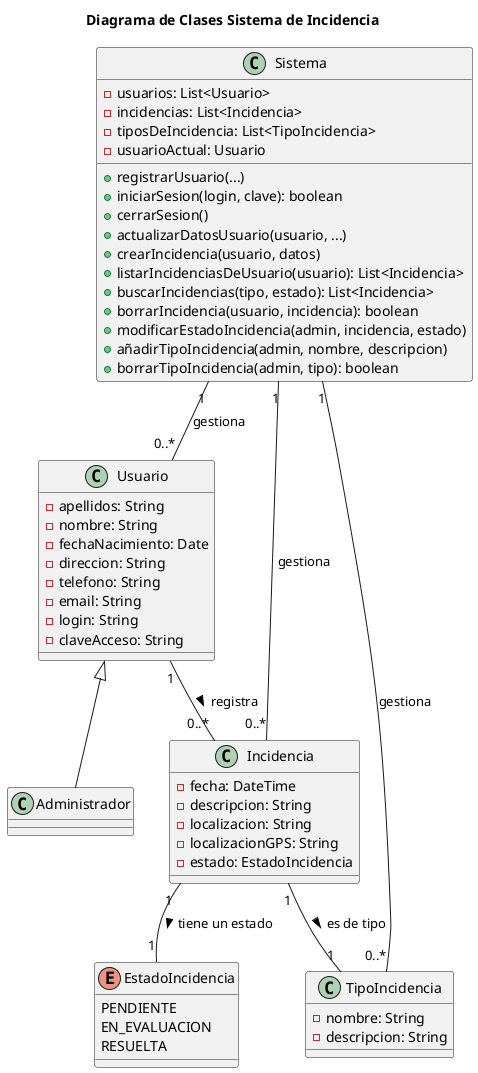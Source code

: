 @startuml
title Diagrama de Clases Sistema de Incidencia

class Sistema {
    -usuarios: List<Usuario>
    -incidencias: List<Incidencia>
    -tiposDeIncidencia: List<TipoIncidencia>
    -usuarioActual: Usuario

    +registrarUsuario(...)
    +iniciarSesion(login, clave): boolean
    +cerrarSesion()
    +actualizarDatosUsuario(usuario, ...)
    +crearIncidencia(usuario, datos)
    +listarIncidenciasDeUsuario(usuario): List<Incidencia>
    +buscarIncidencias(tipo, estado): List<Incidencia>
    +borrarIncidencia(usuario, incidencia): boolean
    +modificarEstadoIncidencia(admin, incidencia, estado)
    +añadirTipoIncidencia(admin, nombre, descripcion)
    +borrarTipoIncidencia(admin, tipo): boolean
}

class Usuario {
    -apellidos: String
    -nombre: String
    -fechaNacimiento: Date
    -direccion: String
    -telefono: String
    -email: String
    -login: String
    -claveAcceso: String
}

class Administrador extends Usuario {
}

class Incidencia {
    -fecha: DateTime
    -descripcion: String
    -localizacion: String
    -localizacionGPS: String
    -estado: EstadoIncidencia
}

class TipoIncidencia {
    -nombre: String
    -descripcion: String
}

enum EstadoIncidencia {
    PENDIENTE
    EN_EVALUACION
    RESUELTA
}

Sistema "1" -- "0..*" Usuario : "gestiona"
Sistema "1" -- "0..*" Incidencia : "gestiona"
Sistema "1" -- "0..*" TipoIncidencia : "gestiona"

Usuario "1" -- "0..*" Incidencia : "registra >"
Incidencia "1" -- "1" TipoIncidencia : "es de tipo >"
Incidencia "1" -- "1" EstadoIncidencia : "tiene un estado >"

@enduml